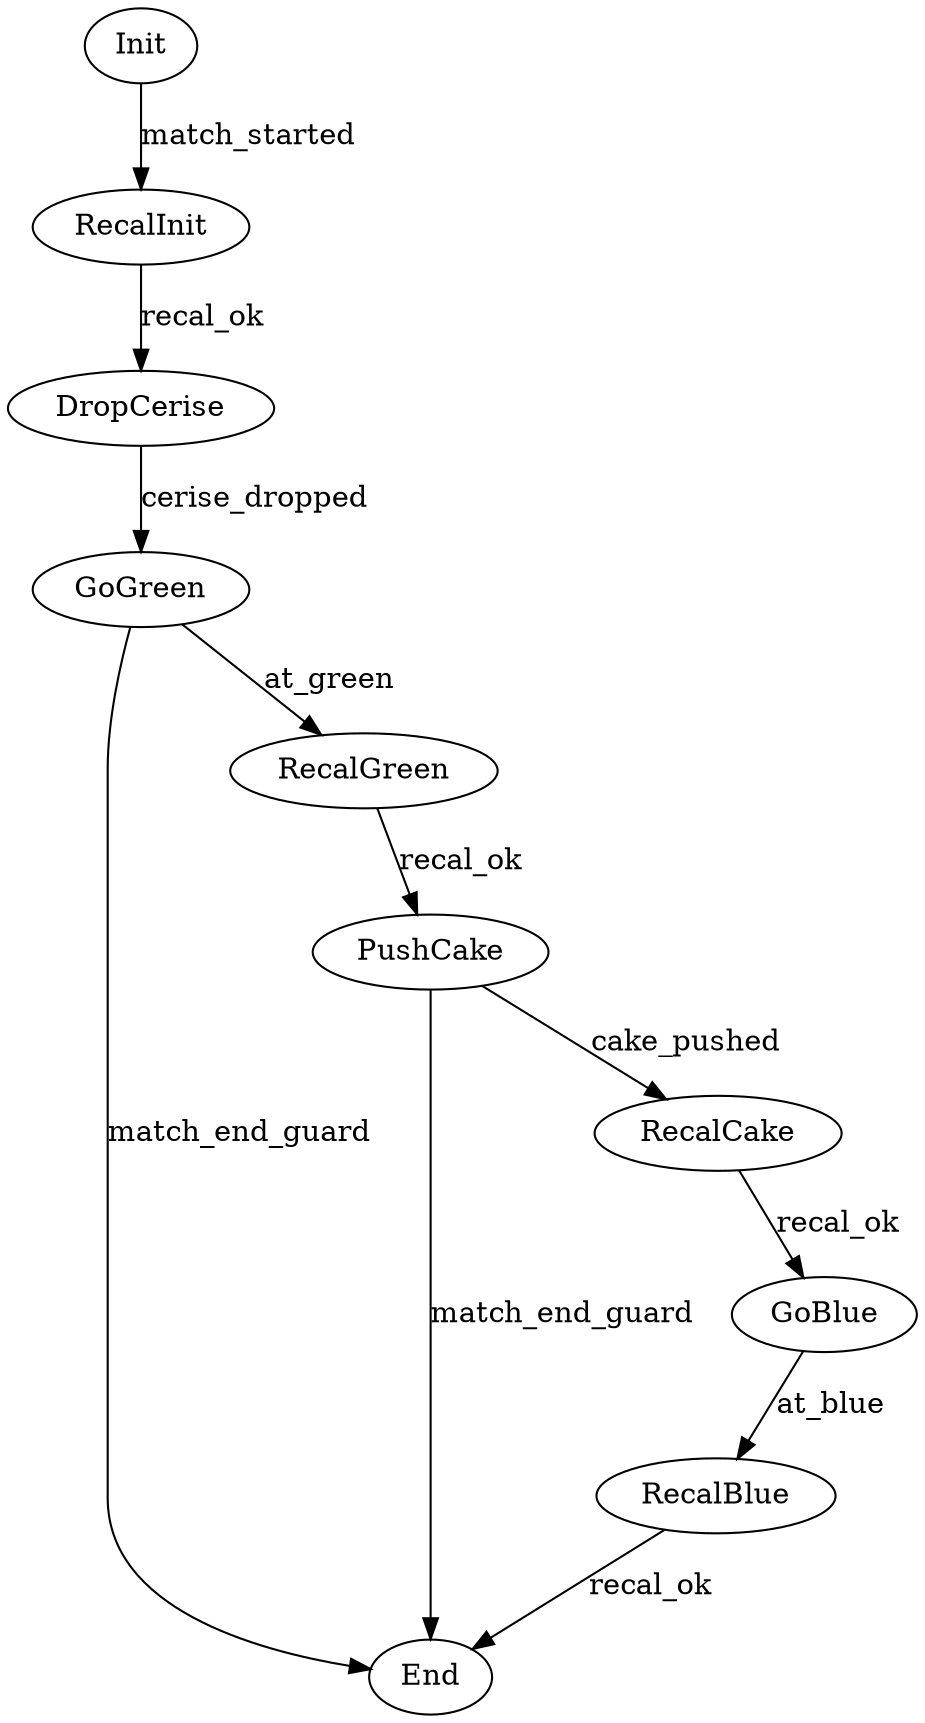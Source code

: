 #init Init
digraph statemachine {

    //blue side state machine 
    Init [comment="enter:init_enter;leave:init_leave"]
    End  [comment="enter:end_enter"]
    DropCerise [comment="enter:cerise_enter;leave:cerise_leave"]
    GoGreen [comment="enter:gogreen_enter;loop:loop_gogreen"]
    PushCake [comment="enter:pushcake_enter;leave:pushcake_leave"]
    GoBlue  [comment="enter:goblue_enter;leave:goblue_leave"]
    RecalInit [comment="enter:debut_recal"]
    RecalGreen [comment="enter:debut_recal"]
    RecalCake [comment="enter:debut_recal"]
    RecalBlue [comment="enter:debut_recal"]

    Init -> RecalInit [label="match_started"]
    //Init -> GoGreen [label="match_started"]
    RecalInit -> DropCerise [label="recal_ok"]
    DropCerise -> GoGreen [label="cerise_dropped"]
    GoGreen -> RecalGreen [label="at_green"]
    RecalGreen -> PushCake [label="recal_ok"]
    PushCake -> RecalCake [label="cake_pushed"]
    RecalCake -> GoBlue [label="recal_ok"]
    GoBlue -> RecalBlue [label="at_blue"]
    RecalBlue -> End [label="recal_ok"]
    {GoGreen PushCake} -> End [label="match_end_guard"]

}
